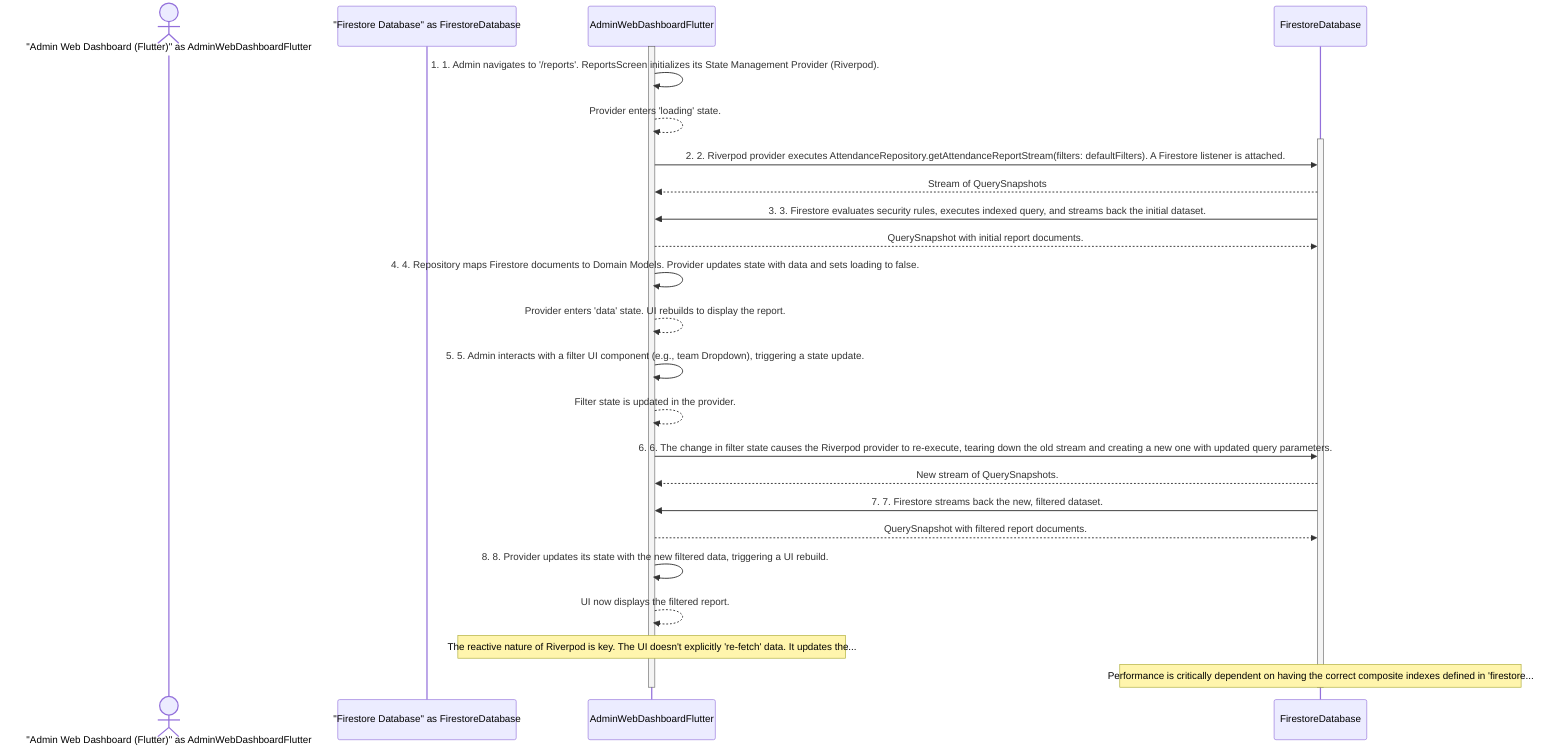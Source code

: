 sequenceDiagram
    actor "Admin Web Dashboard (Flutter)" as AdminWebDashboardFlutter
    participant "Firestore Database" as FirestoreDatabase

    activate AdminWebDashboardFlutter
    AdminWebDashboardFlutter->>AdminWebDashboardFlutter: 1. 1. Admin navigates to '/reports'. ReportsScreen initializes its State Management Provider (Riverpod).
    AdminWebDashboardFlutter-->>AdminWebDashboardFlutter: Provider enters 'loading' state.
    activate FirestoreDatabase
    AdminWebDashboardFlutter->>FirestoreDatabase: 2. 2. Riverpod provider executes AttendanceRepository.getAttendanceReportStream(filters: defaultFilters). A Firestore listener is attached.
    FirestoreDatabase-->>AdminWebDashboardFlutter: Stream of QuerySnapshots
    FirestoreDatabase->>AdminWebDashboardFlutter: 3. 3. Firestore evaluates security rules, executes indexed query, and streams back the initial dataset.
    AdminWebDashboardFlutter-->>FirestoreDatabase: QuerySnapshot with initial report documents.
    AdminWebDashboardFlutter->>AdminWebDashboardFlutter: 4. 4. Repository maps Firestore documents to Domain Models. Provider updates state with data and sets loading to false.
    AdminWebDashboardFlutter-->>AdminWebDashboardFlutter: Provider enters 'data' state. UI rebuilds to display the report.
    AdminWebDashboardFlutter->>AdminWebDashboardFlutter: 5. 5. Admin interacts with a filter UI component (e.g., team Dropdown), triggering a state update.
    AdminWebDashboardFlutter-->>AdminWebDashboardFlutter: Filter state is updated in the provider.
    AdminWebDashboardFlutter->>FirestoreDatabase: 6. 6. The change in filter state causes the Riverpod provider to re-execute, tearing down the old stream and creating a new one with updated query parameters.
    FirestoreDatabase-->>AdminWebDashboardFlutter: New stream of QuerySnapshots.
    FirestoreDatabase->>AdminWebDashboardFlutter: 7. 7. Firestore streams back the new, filtered dataset.
    AdminWebDashboardFlutter-->>FirestoreDatabase: QuerySnapshot with filtered report documents.
    AdminWebDashboardFlutter->>AdminWebDashboardFlutter: 8. 8. Provider updates its state with the new filtered data, triggering a UI rebuild.
    AdminWebDashboardFlutter-->>AdminWebDashboardFlutter: UI now displays the filtered report.

    note over AdminWebDashboardFlutter: The reactive nature of Riverpod is key. The UI doesn't explicitly 're-fetch' data. It updates the...
    note over FirestoreDatabase: Performance is critically dependent on having the correct composite indexes defined in 'firestore...

    deactivate FirestoreDatabase
    deactivate AdminWebDashboardFlutter